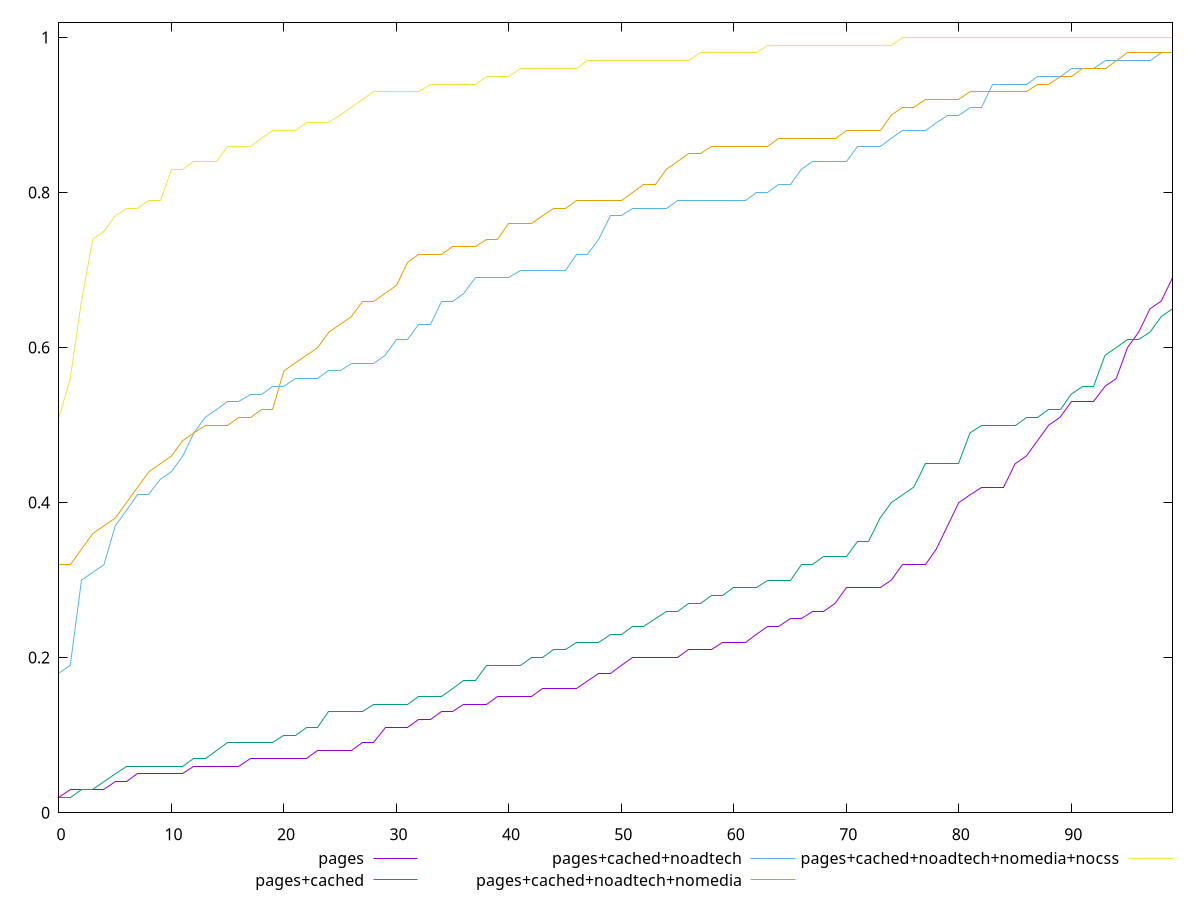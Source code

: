 reset

$pages <<EOF
0 0.02
1 0.03
2 0.03
3 0.03
4 0.03
5 0.04
6 0.04
7 0.05
8 0.05
9 0.05
10 0.05
11 0.05
12 0.06
13 0.06
14 0.06
15 0.06
16 0.06
17 0.07
18 0.07
19 0.07
20 0.07
21 0.07
22 0.07
23 0.08
24 0.08
25 0.08
26 0.08
27 0.09
28 0.09
29 0.11
30 0.11
31 0.11
32 0.12
33 0.12
34 0.13
35 0.13
36 0.14
37 0.14
38 0.14
39 0.15
40 0.15
41 0.15
42 0.15
43 0.16
44 0.16
45 0.16
46 0.16
47 0.17
48 0.18
49 0.18
50 0.19
51 0.2
52 0.2
53 0.2
54 0.2
55 0.2
56 0.21
57 0.21
58 0.21
59 0.22
60 0.22
61 0.22
62 0.23
63 0.24
64 0.24
65 0.25
66 0.25
67 0.26
68 0.26
69 0.27
70 0.29
71 0.29
72 0.29
73 0.29
74 0.3
75 0.32
76 0.32
77 0.32
78 0.34
79 0.37
80 0.4
81 0.41
82 0.42
83 0.42
84 0.42
85 0.45
86 0.46
87 0.48
88 0.5
89 0.51
90 0.53
91 0.53
92 0.53
93 0.55
94 0.56
95 0.6
96 0.62
97 0.65
98 0.66
99 0.69
EOF

$pagesCached <<EOF
0 0.02
1 0.02
2 0.03
3 0.03
4 0.04
5 0.05
6 0.06
7 0.06
8 0.06
9 0.06
10 0.06
11 0.06
12 0.07
13 0.07
14 0.08
15 0.09
16 0.09
17 0.09
18 0.09
19 0.09
20 0.1
21 0.1
22 0.11
23 0.11
24 0.13
25 0.13
26 0.13
27 0.13
28 0.14
29 0.14
30 0.14
31 0.14
32 0.15
33 0.15
34 0.15
35 0.16
36 0.17
37 0.17
38 0.19
39 0.19
40 0.19
41 0.19
42 0.2
43 0.2
44 0.21
45 0.21
46 0.22
47 0.22
48 0.22
49 0.23
50 0.23
51 0.24
52 0.24
53 0.25
54 0.26
55 0.26
56 0.27
57 0.27
58 0.28
59 0.28
60 0.29
61 0.29
62 0.29
63 0.3
64 0.3
65 0.3
66 0.32
67 0.32
68 0.33
69 0.33
70 0.33
71 0.35
72 0.35
73 0.38
74 0.4
75 0.41
76 0.42
77 0.45
78 0.45
79 0.45
80 0.45
81 0.49
82 0.5
83 0.5
84 0.5
85 0.5
86 0.51
87 0.51
88 0.52
89 0.52
90 0.54
91 0.55
92 0.55
93 0.59
94 0.6
95 0.61
96 0.61
97 0.62
98 0.64
99 0.65
EOF

$pagesCachedNoadtech <<EOF
0 0.18
1 0.19
2 0.3
3 0.31
4 0.32
5 0.37
6 0.39
7 0.41
8 0.41
9 0.43
10 0.44
11 0.46
12 0.49
13 0.51
14 0.52
15 0.53
16 0.53
17 0.54
18 0.54
19 0.55
20 0.55
21 0.56
22 0.56
23 0.56
24 0.57
25 0.57
26 0.58
27 0.58
28 0.58
29 0.59
30 0.61
31 0.61
32 0.63
33 0.63
34 0.66
35 0.66
36 0.67
37 0.69
38 0.69
39 0.69
40 0.69
41 0.7
42 0.7
43 0.7
44 0.7
45 0.7
46 0.72
47 0.72
48 0.74
49 0.77
50 0.77
51 0.78
52 0.78
53 0.78
54 0.78
55 0.79
56 0.79
57 0.79
58 0.79
59 0.79
60 0.79
61 0.79
62 0.8
63 0.8
64 0.81
65 0.81
66 0.83
67 0.84
68 0.84
69 0.84
70 0.84
71 0.86
72 0.86
73 0.86
74 0.87
75 0.88
76 0.88
77 0.88
78 0.89
79 0.9
80 0.9
81 0.91
82 0.91
83 0.94
84 0.94
85 0.94
86 0.94
87 0.95
88 0.95
89 0.95
90 0.96
91 0.96
92 0.96
93 0.97
94 0.97
95 0.97
96 0.97
97 0.97
98 0.98
99 0.98
EOF

$pagesCachedNoadtechNomedia <<EOF
0 0.32
1 0.32
2 0.34
3 0.36
4 0.37
5 0.38
6 0.4
7 0.42
8 0.44
9 0.45
10 0.46
11 0.48
12 0.49
13 0.5
14 0.5
15 0.5
16 0.51
17 0.51
18 0.52
19 0.52
20 0.57
21 0.58
22 0.59
23 0.6
24 0.62
25 0.63
26 0.64
27 0.66
28 0.66
29 0.67
30 0.68
31 0.71
32 0.72
33 0.72
34 0.72
35 0.73
36 0.73
37 0.73
38 0.74
39 0.74
40 0.76
41 0.76
42 0.76
43 0.77
44 0.78
45 0.78
46 0.79
47 0.79
48 0.79
49 0.79
50 0.79
51 0.8
52 0.81
53 0.81
54 0.83
55 0.84
56 0.85
57 0.85
58 0.86
59 0.86
60 0.86
61 0.86
62 0.86
63 0.86
64 0.87
65 0.87
66 0.87
67 0.87
68 0.87
69 0.87
70 0.88
71 0.88
72 0.88
73 0.88
74 0.9
75 0.91
76 0.91
77 0.92
78 0.92
79 0.92
80 0.92
81 0.93
82 0.93
83 0.93
84 0.93
85 0.93
86 0.93
87 0.94
88 0.94
89 0.95
90 0.95
91 0.96
92 0.96
93 0.96
94 0.97
95 0.98
96 0.98
97 0.98
98 0.98
99 0.98
EOF

$pagesCachedNoadtechNomediaNocss <<EOF
0 0.51
1 0.56
2 0.66
3 0.74
4 0.75
5 0.77
6 0.78
7 0.78
8 0.79
9 0.79
10 0.83
11 0.83
12 0.84
13 0.84
14 0.84
15 0.86
16 0.86
17 0.86
18 0.87
19 0.88
20 0.88
21 0.88
22 0.89
23 0.89
24 0.89
25 0.9
26 0.91
27 0.92
28 0.93
29 0.93
30 0.93
31 0.93
32 0.93
33 0.94
34 0.94
35 0.94
36 0.94
37 0.94
38 0.95
39 0.95
40 0.95
41 0.96
42 0.96
43 0.96
44 0.96
45 0.96
46 0.96
47 0.97
48 0.97
49 0.97
50 0.97
51 0.97
52 0.97
53 0.97
54 0.97
55 0.97
56 0.97
57 0.98
58 0.98
59 0.98
60 0.98
61 0.98
62 0.98
63 0.99
64 0.99
65 0.99
66 0.99
67 0.99
68 0.99
69 0.99
70 0.99
71 0.99
72 0.99
73 0.99
74 0.99
75 1
76 1
77 1
78 1
79 1
80 1
81 1
82 1
83 1
84 1
85 1
86 1
87 1
88 1
89 1
90 1
91 1
92 1
93 1
94 1
95 1
96 1
97 1
98 1
99 1
EOF

set key outside below
set xrange [0:99]
set yrange [0.00040000000000000105:1.0196]
set trange [0.00040000000000000105:1.0196]
set terminal svg size 640, 580 enhanced background rgb 'white'
set output "report_00015_2021-02-09T16-11-33.973Z/mainthread-work-breakdown/comparison/sorted/all_score.svg"

plot $pages title "pages" with line, \
     $pagesCached title "pages+cached" with line, \
     $pagesCachedNoadtech title "pages+cached+noadtech" with line, \
     $pagesCachedNoadtechNomedia title "pages+cached+noadtech+nomedia" with line, \
     $pagesCachedNoadtechNomediaNocss title "pages+cached+noadtech+nomedia+nocss" with line

reset
